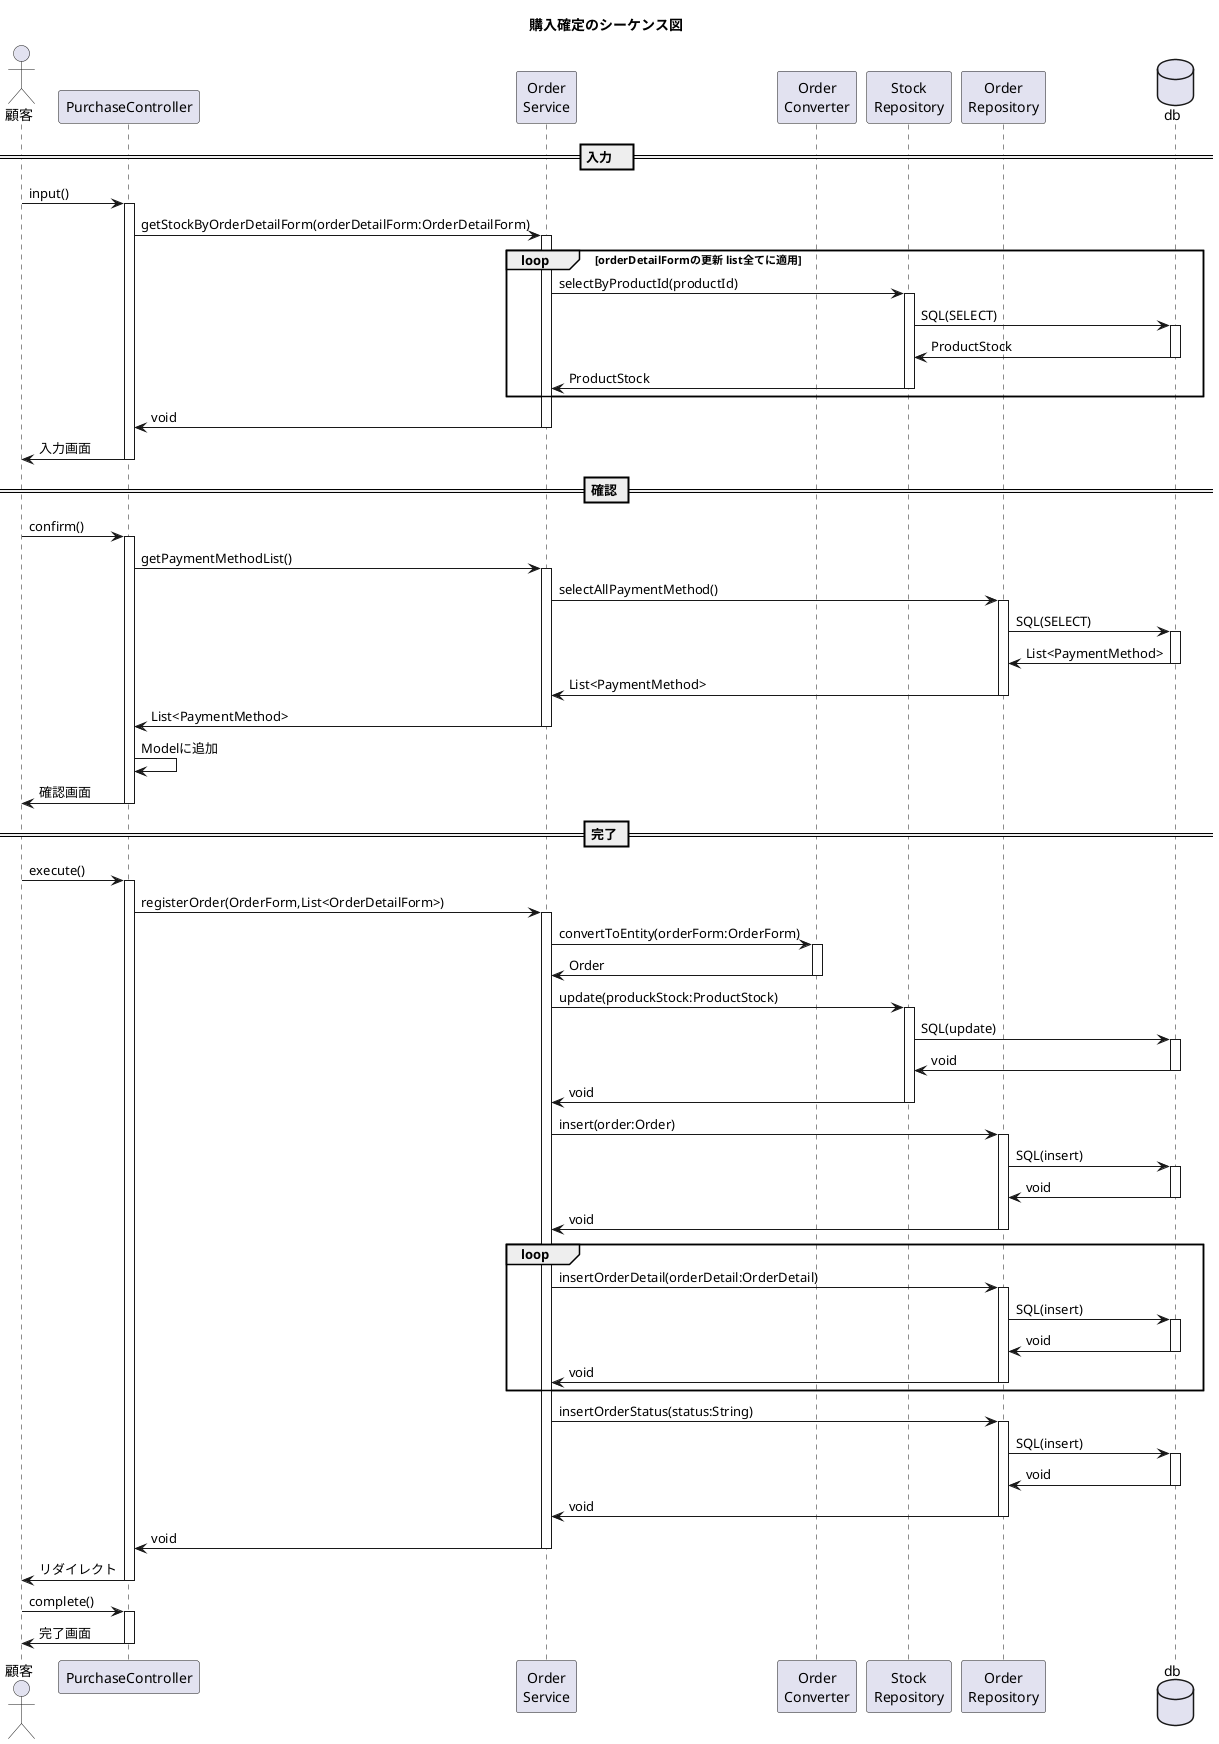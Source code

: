 @startuml

title 購入確定のシーケンス図
actor "顧客" as user
participant "PurchaseController" as controller
participant "Order\nService" as service
participant "Order\nConverter" as helper
participant "Stock\nRepository" as repository1
participant "Order\nRepository" as repository2
database "db" as db

== 入力　==
user -> controller++:input()
controller -> service++:getStockByOrderDetailForm(orderDetailForm:OrderDetailForm)
loop orderDetailFormの更新 list全てに適用
	service -> repository1++:selectByProductId(productId)
	repository1 -> db++:SQL(SELECT)
	db -> repository1--:ProductStock
	repository1 -> service--:ProductStock
end
service -> controller--:void
controller -> user--:入力画面

== 確認 ==
user -> controller++:confirm()
controller -> service++:getPaymentMethodList()
service -> repository2++:selectAllPaymentMethod()
repository2 -> db++:SQL(SELECT)
repository2 <- db--:List<PaymentMethod>
service <- repository2--:List<PaymentMethod>
controller <- service--:List<PaymentMethod>
controller -> controller:Modelに追加
controller -> user--:確認画面

== 完了 ==
user -> controller++:execute()
controller -> service++:registerOrder(OrderForm,List<OrderDetailForm>)
service -> helper++:convertToEntity(orderForm:OrderForm)
service <- helper--:Order
service -> repository1++:update(produckStock:ProductStock)
repository1 -> db++ :SQL(update)
repository1 <- db -- :void
service <- repository1 -- :void
service -> repository2++:insert(order:Order)
repository2 -> db++:SQL(insert)
repository2 <- db--:void
service <- repository2--:void
loop
	service -> repository2++:insertOrderDetail(orderDetail:OrderDetail)
	repository2 -> db++:SQL(insert)
	repository2 <- db--:void
	service <- repository2--:void
end
service -> repository2++:insertOrderStatus(status:String)
repository2 -> db++:SQL(insert)
repository2 <- db--:void
service <- repository2--:void

controller <- service--:void
user <- controller--:リダイレクト
user -> controller++:complete()
user <- controller--:完了画面

@enduml
